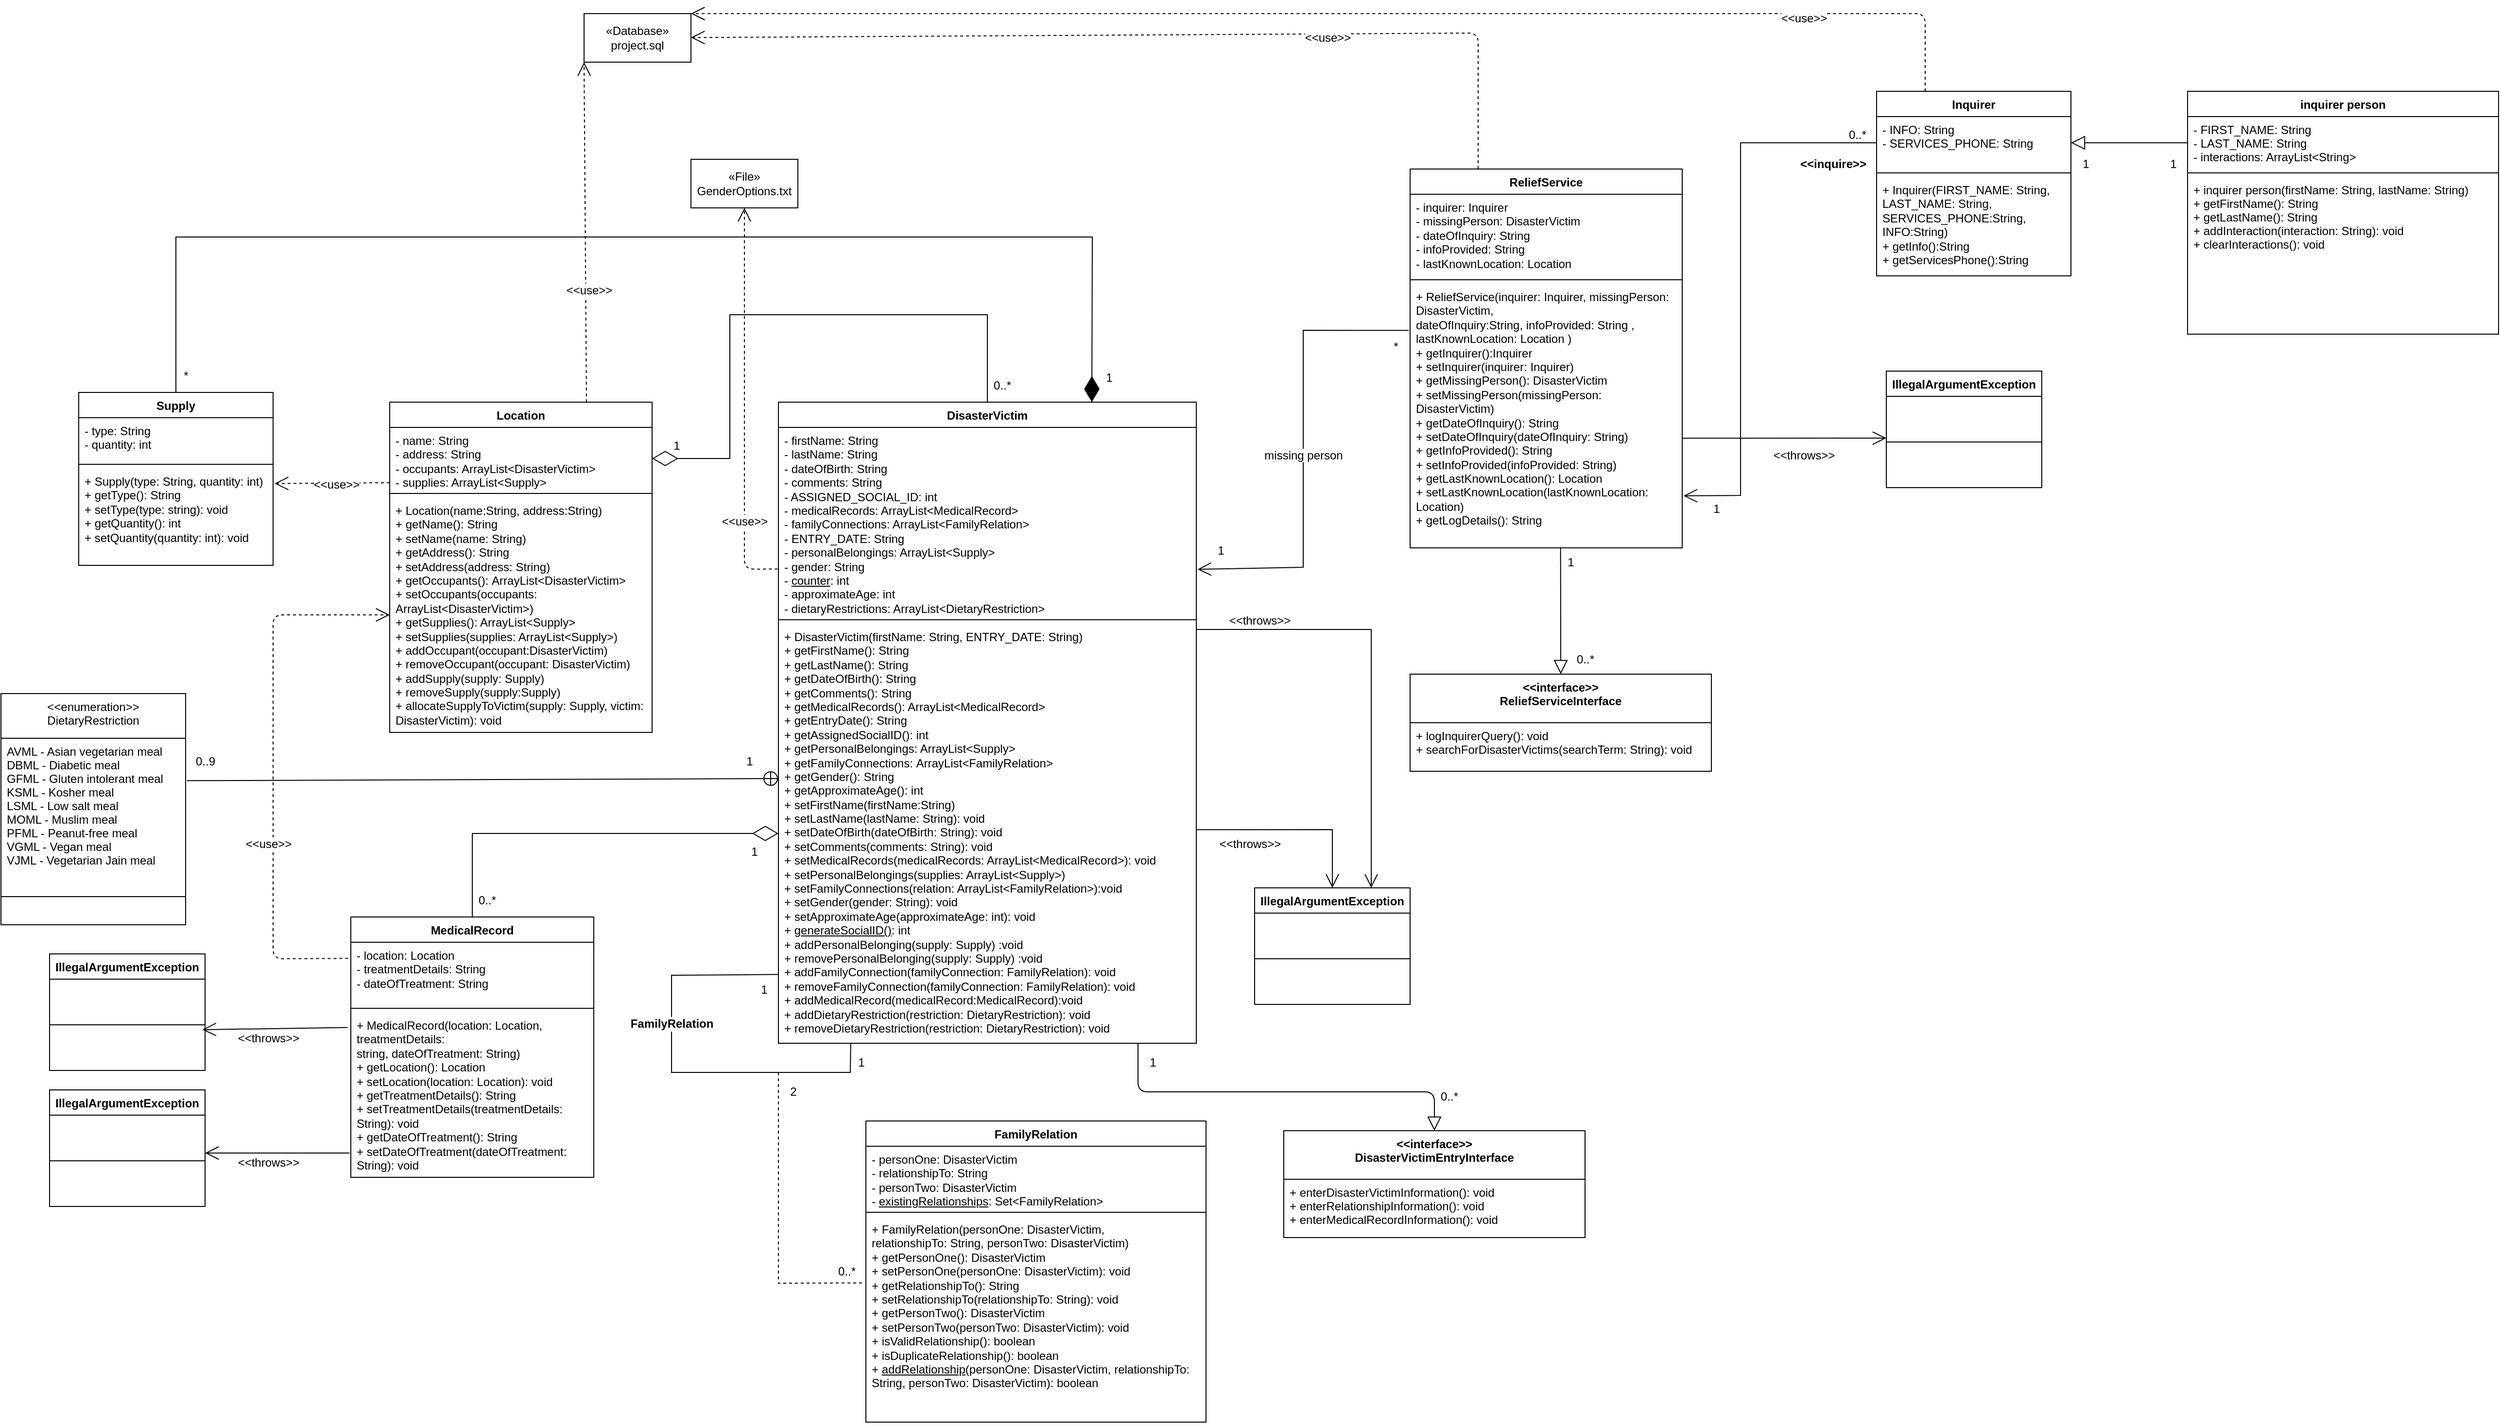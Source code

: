 <mxfile>
    <diagram name="Page-1" id="tuon_g_4rtUmrCNSt_cw">
        <mxGraphModel dx="1707" dy="1251" grid="1" gridSize="10" guides="1" tooltips="1" connect="1" arrows="1" fold="1" page="1" pageScale="1" pageWidth="3000" pageHeight="3000" background="#FFFFFF" math="0" shadow="0">
            <root>
                <mxCell id="0"/>
                <mxCell id="1" parent="0"/>
                <mxCell id="7xqwLpyVegUSBJ_16_x_-1" value="DisasterVictim" style="swimlane;fontStyle=1;align=center;verticalAlign=top;childLayout=stackLayout;horizontal=1;startSize=26;horizontalStack=0;resizeParent=1;resizeParentMax=0;resizeLast=0;collapsible=1;marginBottom=0;whiteSpace=wrap;html=1;" parent="1" vertex="1">
                    <mxGeometry x="1070" y="770" width="430" height="660" as="geometry"/>
                </mxCell>
                <mxCell id="7xqwLpyVegUSBJ_16_x_-2" value="&lt;div&gt;- firstName: String&lt;/div&gt;&lt;div&gt;- lastName: String&lt;/div&gt;&lt;div&gt;- dateOfBirth: String&lt;/div&gt;&lt;div&gt;- comments: String&lt;/div&gt;&lt;div&gt;- ASSIGNED_SOCIAL_ID: int&lt;/div&gt;&lt;div&gt;- medicalRecords: ArrayList&amp;lt;MedicalRecord&amp;gt;&lt;/div&gt;&lt;div&gt;- familyConnections: ArrayList&amp;lt;FamilyRelation&amp;gt;&lt;/div&gt;&lt;div&gt;- ENTRY_DATE: String&lt;/div&gt;&lt;div&gt;- personalBelongings: ArrayList&amp;lt;Supply&amp;gt;&lt;/div&gt;&lt;div&gt;- gender: String&lt;/div&gt;&lt;div&gt;- &lt;u&gt;counter&lt;/u&gt;: int&lt;/div&gt;&lt;div&gt;- approximateAge: int&lt;br&gt;&lt;/div&gt;&lt;div&gt;- dietaryRestrictions: ArrayList&amp;lt;DietaryRestriction&amp;gt;&lt;br&gt;&lt;/div&gt;" style="text;strokeColor=none;fillColor=none;align=left;verticalAlign=top;spacingLeft=4;spacingRight=4;overflow=hidden;rotatable=0;points=[[0,0.5],[1,0.5]];portConstraint=eastwest;whiteSpace=wrap;html=1;" parent="7xqwLpyVegUSBJ_16_x_-1" vertex="1">
                    <mxGeometry y="26" width="430" height="194" as="geometry"/>
                </mxCell>
                <mxCell id="7xqwLpyVegUSBJ_16_x_-3" value="" style="line;strokeWidth=1;fillColor=none;align=left;verticalAlign=middle;spacingTop=-1;spacingLeft=3;spacingRight=3;rotatable=0;labelPosition=right;points=[];portConstraint=eastwest;strokeColor=inherit;" parent="7xqwLpyVegUSBJ_16_x_-1" vertex="1">
                    <mxGeometry y="220" width="430" height="8" as="geometry"/>
                </mxCell>
                <mxCell id="7xqwLpyVegUSBJ_16_x_-4" value="&lt;div&gt;+ DisasterVictim(firstName: String, ENTRY_DATE: String)&lt;/div&gt;&lt;div&gt;+ getFirstName(): String&lt;/div&gt;&lt;div&gt;+ getLastName(): String&lt;/div&gt;&lt;div&gt;+ getDateOfBirth(): String&lt;/div&gt;&lt;div&gt;+ getComments(): String&lt;/div&gt;&lt;div&gt;+ getMedicalRecords(): ArrayList&amp;lt;MedicalRecord&amp;gt;&lt;/div&gt;&lt;div&gt;+ getEntryDate(): String&lt;/div&gt;&lt;div&gt;+ getAssignedSocialID(): int&lt;/div&gt;&lt;div&gt;+ getPersonalBelongings: ArrayList&amp;lt;Supply&amp;gt;&lt;/div&gt;&lt;div&gt;+ getFamilyConnections:&amp;nbsp;&lt;span style=&quot;background-color: initial;&quot;&gt;ArrayList&amp;lt;FamilyRelation&amp;gt;&lt;/span&gt;&lt;/div&gt;&lt;div&gt;+ getGender(): String&lt;/div&gt;&lt;div&gt;+ getApproximateAge(): int&lt;br&gt;&lt;/div&gt;&lt;div&gt;+ setFirstName(firstName:String)&lt;/div&gt;&lt;div&gt;+ setLastName(lastName: String): void&lt;/div&gt;&lt;div&gt;+ setDateOfBirth(dateOfBirth: String): void&lt;/div&gt;&lt;div&gt;+ setComments(comments: String): void&lt;/div&gt;&lt;div&gt;+ setMedicalRecords(medicalRecords: ArrayList&amp;lt;MedicalRecord&amp;gt;): void&lt;/div&gt;&lt;div&gt;+ setPersonalBelongings(supplies: ArrayList&amp;lt;Supply&amp;gt;)&lt;/div&gt;&lt;div&gt;+ setFamilyConnections(relation: ArrayList&amp;lt;FamilyRelation&amp;gt;):void&lt;/div&gt;&lt;div&gt;+ setGender(gender: String): void&lt;/div&gt;&lt;div&gt;+ setApproximateAge(approximateAge: int): void&lt;br&gt;&lt;/div&gt;&lt;div&gt;+&amp;nbsp;&lt;u&gt;generateSocialID()&lt;/u&gt;: int&lt;/div&gt;&lt;div&gt;+ addPersonalBelonging(supply: Supply) :void&lt;/div&gt;&lt;div&gt;+ removePersonalBelonging(supply: Supply) :void&lt;/div&gt;&lt;div&gt;+ addFamilyConnection(familyConnection: FamilyRelation): void&lt;/div&gt;&lt;div&gt;+ removeFamilyConnection(familyConnection: FamilyRelation): void&lt;/div&gt;&lt;div&gt;+ addMedicalRecord(medicalRecord:MedicalRecord):void&lt;/div&gt;&lt;div&gt;+ addDietaryRestriction(restriction: DietaryRestriction): void&amp;nbsp;&lt;/div&gt;&lt;div&gt;+ removeDietaryRestriction(restriction: DietaryRestriction): void&lt;br&gt;&lt;/div&gt;&lt;div&gt;&lt;br&gt;&lt;/div&gt;" style="text;strokeColor=none;fillColor=none;align=left;verticalAlign=top;spacingLeft=4;spacingRight=4;overflow=hidden;rotatable=0;points=[[0,0.5],[1,0.5]];portConstraint=eastwest;whiteSpace=wrap;html=1;" parent="7xqwLpyVegUSBJ_16_x_-1" vertex="1">
                    <mxGeometry y="228" width="430" height="432" as="geometry"/>
                </mxCell>
                <mxCell id="3gZXW8orgrcEtshI8kYw-12" value="&lt;span style=&quot;font-size: 12px; font-weight: 700; text-wrap: wrap; background-color: rgb(255, 255, 255);&quot;&gt;FamilyRelation&lt;/span&gt;" style="endArrow=none;endSize=16;endFill=0;html=1;rounded=0;exitX=0.173;exitY=1.001;exitDx=0;exitDy=0;exitPerimeter=0;entryX=0.001;entryY=0.836;entryDx=0;entryDy=0;entryPerimeter=0;" parent="7xqwLpyVegUSBJ_16_x_-1" source="7xqwLpyVegUSBJ_16_x_-4" target="7xqwLpyVegUSBJ_16_x_-4" edge="1">
                    <mxGeometry x="0.243" width="160" relative="1" as="geometry">
                        <mxPoint x="20" y="600" as="sourcePoint"/>
                        <mxPoint x="180" y="600" as="targetPoint"/>
                        <Array as="points">
                            <mxPoint x="74" y="690"/>
                            <mxPoint x="-110" y="690"/>
                            <mxPoint x="-110" y="590"/>
                        </Array>
                        <mxPoint as="offset"/>
                    </mxGeometry>
                </mxCell>
                <mxCell id="7xqwLpyVegUSBJ_16_x_-5" value="Location" style="swimlane;fontStyle=1;align=center;verticalAlign=top;childLayout=stackLayout;horizontal=1;startSize=26;horizontalStack=0;resizeParent=1;resizeParentMax=0;resizeLast=0;collapsible=1;marginBottom=0;whiteSpace=wrap;html=1;" parent="1" vertex="1">
                    <mxGeometry x="670" y="770" width="270" height="340" as="geometry"/>
                </mxCell>
                <mxCell id="7xqwLpyVegUSBJ_16_x_-6" value="&lt;div&gt;- name: String&lt;/div&gt;&lt;div&gt;- address: String&lt;/div&gt;&lt;div&gt;- occupants: ArrayList&amp;lt;DisasterVictim&amp;gt;&lt;/div&gt;&lt;div&gt;- supplies: ArrayList&amp;lt;Supply&amp;gt;&lt;/div&gt;" style="text;strokeColor=none;fillColor=none;align=left;verticalAlign=top;spacingLeft=4;spacingRight=4;overflow=hidden;rotatable=0;points=[[0,0.5],[1,0.5]];portConstraint=eastwest;whiteSpace=wrap;html=1;" parent="7xqwLpyVegUSBJ_16_x_-5" vertex="1">
                    <mxGeometry y="26" width="270" height="64" as="geometry"/>
                </mxCell>
                <mxCell id="7xqwLpyVegUSBJ_16_x_-7" value="" style="line;strokeWidth=1;fillColor=none;align=left;verticalAlign=middle;spacingTop=-1;spacingLeft=3;spacingRight=3;rotatable=0;labelPosition=right;points=[];portConstraint=eastwest;strokeColor=inherit;" parent="7xqwLpyVegUSBJ_16_x_-5" vertex="1">
                    <mxGeometry y="90" width="270" height="8" as="geometry"/>
                </mxCell>
                <mxCell id="7xqwLpyVegUSBJ_16_x_-8" value="&lt;div&gt;+ Location(name:String, address:String)&lt;/div&gt;&lt;div&gt;+ getName(): String&lt;/div&gt;&lt;div&gt;+ setName(name: String)&lt;/div&gt;&lt;div&gt;+ getAddress(): String&lt;/div&gt;&lt;div&gt;+ setAddress(address: String)&lt;/div&gt;&lt;div&gt;+ getOccupants():&amp;nbsp;&lt;span style=&quot;background-color: initial;&quot;&gt;ArrayList&amp;lt;DisasterVictim&amp;gt;&lt;/span&gt;&lt;/div&gt;&lt;div&gt;&lt;span style=&quot;background-color: initial;&quot;&gt;+ setOccupants(occupants: ArrayList&amp;lt;DisasterVictim&amp;gt;)&lt;/span&gt;&lt;/div&gt;&lt;div&gt;+ getSupplies(): ArrayList&amp;lt;Supply&amp;gt;&lt;/div&gt;&lt;div&gt;+ setSupplies(supplies: ArrayList&amp;lt;Supply&amp;gt;)&lt;/div&gt;&lt;div&gt;+ addOccupant(occupant:DisasterVictim)&lt;/div&gt;&lt;div&gt;+ removeOccupant(occupant: DisasterVictim)&lt;/div&gt;&lt;div&gt;+ addSupply(supply: Supply)&lt;/div&gt;&lt;div&gt;+ removeSupply(supply:Supply)&lt;/div&gt;&lt;div&gt;+ allocateSupplyToVictim(supply: Supply, victim: DisasterVictim): void&lt;br&gt;&lt;/div&gt;" style="text;strokeColor=none;fillColor=none;align=left;verticalAlign=top;spacingLeft=4;spacingRight=4;overflow=hidden;rotatable=0;points=[[0,0.5],[1,0.5]];portConstraint=eastwest;whiteSpace=wrap;html=1;" parent="7xqwLpyVegUSBJ_16_x_-5" vertex="1">
                    <mxGeometry y="98" width="270" height="242" as="geometry"/>
                </mxCell>
                <mxCell id="7xqwLpyVegUSBJ_16_x_-9" value="" style="endArrow=diamondThin;endFill=0;endSize=24;html=1;rounded=0;entryX=1;entryY=0.5;entryDx=0;entryDy=0;exitX=0.5;exitY=0;exitDx=0;exitDy=0;" parent="1" source="7xqwLpyVegUSBJ_16_x_-1" target="7xqwLpyVegUSBJ_16_x_-6" edge="1">
                    <mxGeometry width="160" relative="1" as="geometry">
                        <mxPoint x="1040" y="828" as="sourcePoint"/>
                        <mxPoint x="970" y="910" as="targetPoint"/>
                        <Array as="points">
                            <mxPoint x="1285" y="680"/>
                            <mxPoint x="1020" y="680"/>
                            <mxPoint x="1020" y="828"/>
                        </Array>
                    </mxGeometry>
                </mxCell>
                <mxCell id="7xqwLpyVegUSBJ_16_x_-15" value="0..*" style="text;html=1;align=center;verticalAlign=middle;resizable=0;points=[];autosize=1;strokeColor=none;fillColor=none;" parent="1" vertex="1">
                    <mxGeometry x="1280" y="738" width="40" height="30" as="geometry"/>
                </mxCell>
                <mxCell id="7xqwLpyVegUSBJ_16_x_-16" value="1" style="text;html=1;align=center;verticalAlign=middle;resizable=0;points=[];autosize=1;strokeColor=none;fillColor=none;" parent="1" vertex="1">
                    <mxGeometry x="950" y="800" width="30" height="30" as="geometry"/>
                </mxCell>
                <mxCell id="7xqwLpyVegUSBJ_16_x_-18" value="FamilyRelation" style="swimlane;fontStyle=1;align=center;verticalAlign=top;childLayout=stackLayout;horizontal=1;startSize=26;horizontalStack=0;resizeParent=1;resizeParentMax=0;resizeLast=0;collapsible=1;marginBottom=0;whiteSpace=wrap;html=1;" parent="1" vertex="1">
                    <mxGeometry x="1160" y="1510" width="350" height="310" as="geometry"/>
                </mxCell>
                <mxCell id="7xqwLpyVegUSBJ_16_x_-19" value="&lt;div&gt;- personOne: DisasterVictim&lt;/div&gt;&lt;div&gt;- relationshipTo: String&lt;/div&gt;&lt;div&gt;- personTwo: DisasterVictim&lt;/div&gt;&lt;div&gt;- &lt;u&gt;existingRelationships&lt;/u&gt;: Set&amp;lt;FamilyRelation&amp;gt;&lt;/div&gt;" style="text;strokeColor=none;fillColor=none;align=left;verticalAlign=top;spacingLeft=4;spacingRight=4;overflow=hidden;rotatable=0;points=[[0,0.5],[1,0.5]];portConstraint=eastwest;whiteSpace=wrap;html=1;" parent="7xqwLpyVegUSBJ_16_x_-18" vertex="1">
                    <mxGeometry y="26" width="350" height="64" as="geometry"/>
                </mxCell>
                <mxCell id="7xqwLpyVegUSBJ_16_x_-20" value="" style="line;strokeWidth=1;fillColor=none;align=left;verticalAlign=middle;spacingTop=-1;spacingLeft=3;spacingRight=3;rotatable=0;labelPosition=right;points=[];portConstraint=eastwest;strokeColor=inherit;" parent="7xqwLpyVegUSBJ_16_x_-18" vertex="1">
                    <mxGeometry y="90" width="350" height="8" as="geometry"/>
                </mxCell>
                <mxCell id="7xqwLpyVegUSBJ_16_x_-21" value="&lt;div&gt;+ FamilyRelation(personOne: DisasterVictim,&lt;/div&gt;&lt;div&gt;relationshipTo: String, personTwo: DisasterVictim)&lt;/div&gt;&lt;div&gt;+ getPersonOne(): DisasterVictim&lt;/div&gt;&lt;div&gt;+ setPersonOne(personOne: DisasterVictim): void&lt;/div&gt;&lt;div&gt;+ getRelationshipTo(): String&lt;/div&gt;&lt;div&gt;+ setRelationshipTo(relationshipTo: String): void&lt;/div&gt;&lt;div&gt;+ getPersonTwo(): DisasterVictim&lt;/div&gt;&lt;div&gt;+ setPersonTwo(personTwo: DisasterVictim): void&lt;/div&gt;&lt;div&gt;+ isValidRelationship(): boolean&amp;nbsp;&lt;/div&gt;&lt;div&gt;+ isDuplicateRelationship(): boolean&lt;br&gt;&lt;/div&gt;&lt;div&gt;+ &lt;u&gt;addRelationship&lt;/u&gt;(personOne: DisasterVictim, relationshipTo: String, personTwo: DisasterVictim): boolean&lt;br&gt;&lt;/div&gt;" style="text;strokeColor=none;fillColor=none;align=left;verticalAlign=top;spacingLeft=4;spacingRight=4;overflow=hidden;rotatable=0;points=[[0,0.5],[1,0.5]];portConstraint=eastwest;whiteSpace=wrap;html=1;" parent="7xqwLpyVegUSBJ_16_x_-18" vertex="1">
                    <mxGeometry y="98" width="350" height="212" as="geometry"/>
                </mxCell>
                <mxCell id="7xqwLpyVegUSBJ_16_x_-23" value="1" style="text;html=1;align=center;verticalAlign=middle;resizable=0;points=[];autosize=1;strokeColor=none;fillColor=none;" parent="1" vertex="1">
                    <mxGeometry x="1040" y="1360" width="30" height="30" as="geometry"/>
                </mxCell>
                <mxCell id="7xqwLpyVegUSBJ_16_x_-24" value="1" style="text;html=1;align=center;verticalAlign=middle;resizable=0;points=[];autosize=1;strokeColor=none;fillColor=none;" parent="1" vertex="1">
                    <mxGeometry x="1140" y="1435" width="30" height="30" as="geometry"/>
                </mxCell>
                <mxCell id="7xqwLpyVegUSBJ_16_x_-26" value="" style="endArrow=none;dashed=1;html=1;rounded=0;entryX=-0.004;entryY=0.324;entryDx=0;entryDy=0;entryPerimeter=0;" parent="1" target="7xqwLpyVegUSBJ_16_x_-21" edge="1">
                    <mxGeometry width="50" height="50" relative="1" as="geometry">
                        <mxPoint x="1070" y="1460" as="sourcePoint"/>
                        <mxPoint x="1155" y="1654.5" as="targetPoint"/>
                        <Array as="points">
                            <mxPoint x="1070" y="1677"/>
                        </Array>
                    </mxGeometry>
                </mxCell>
                <mxCell id="7xqwLpyVegUSBJ_16_x_-27" value="0..*" style="text;html=1;align=center;verticalAlign=middle;resizable=0;points=[];autosize=1;strokeColor=none;fillColor=none;" parent="1" vertex="1">
                    <mxGeometry x="1120" y="1650" width="40" height="30" as="geometry"/>
                </mxCell>
                <mxCell id="7xqwLpyVegUSBJ_16_x_-28" value="2" style="text;html=1;align=center;verticalAlign=middle;resizable=0;points=[];autosize=1;strokeColor=none;fillColor=none;" parent="1" vertex="1">
                    <mxGeometry x="1070" y="1465" width="30" height="30" as="geometry"/>
                </mxCell>
                <mxCell id="7xqwLpyVegUSBJ_16_x_-29" value="Supply" style="swimlane;fontStyle=1;align=center;verticalAlign=top;childLayout=stackLayout;horizontal=1;startSize=26;horizontalStack=0;resizeParent=1;resizeParentMax=0;resizeLast=0;collapsible=1;marginBottom=0;whiteSpace=wrap;html=1;" parent="1" vertex="1">
                    <mxGeometry x="350" y="760" width="200" height="178" as="geometry"/>
                </mxCell>
                <mxCell id="7xqwLpyVegUSBJ_16_x_-30" value="&lt;div&gt;- type: String&lt;/div&gt;&lt;div&gt;- quantity: int&lt;/div&gt;" style="text;strokeColor=none;fillColor=none;align=left;verticalAlign=top;spacingLeft=4;spacingRight=4;overflow=hidden;rotatable=0;points=[[0,0.5],[1,0.5]];portConstraint=eastwest;whiteSpace=wrap;html=1;" parent="7xqwLpyVegUSBJ_16_x_-29" vertex="1">
                    <mxGeometry y="26" width="200" height="44" as="geometry"/>
                </mxCell>
                <mxCell id="7xqwLpyVegUSBJ_16_x_-31" value="" style="line;strokeWidth=1;fillColor=none;align=left;verticalAlign=middle;spacingTop=-1;spacingLeft=3;spacingRight=3;rotatable=0;labelPosition=right;points=[];portConstraint=eastwest;strokeColor=inherit;" parent="7xqwLpyVegUSBJ_16_x_-29" vertex="1">
                    <mxGeometry y="70" width="200" height="8" as="geometry"/>
                </mxCell>
                <mxCell id="7xqwLpyVegUSBJ_16_x_-32" value="&lt;div&gt;+ Supply(type: String, quantity: int)&lt;/div&gt;&lt;div&gt;+ getType(): String&lt;/div&gt;&lt;div&gt;+ setType(type: string): void&lt;/div&gt;&lt;div&gt;+ getQuantity(): int&lt;/div&gt;&lt;div&gt;+ setQuantity(quantity: int): void&lt;/div&gt;" style="text;strokeColor=none;fillColor=none;align=left;verticalAlign=top;spacingLeft=4;spacingRight=4;overflow=hidden;rotatable=0;points=[[0,0.5],[1,0.5]];portConstraint=eastwest;whiteSpace=wrap;html=1;" parent="7xqwLpyVegUSBJ_16_x_-29" vertex="1">
                    <mxGeometry y="78" width="200" height="100" as="geometry"/>
                </mxCell>
                <mxCell id="7xqwLpyVegUSBJ_16_x_-34" value="ReliefService" style="swimlane;fontStyle=1;align=center;verticalAlign=top;childLayout=stackLayout;horizontal=1;startSize=26;horizontalStack=0;resizeParent=1;resizeParentMax=0;resizeLast=0;collapsible=1;marginBottom=0;whiteSpace=wrap;html=1;" parent="1" vertex="1">
                    <mxGeometry x="1720" y="530" width="280" height="390" as="geometry"/>
                </mxCell>
                <mxCell id="7xqwLpyVegUSBJ_16_x_-35" value="&lt;div&gt;- inquirer: Inquirer&lt;/div&gt;&lt;div&gt;- missingPerson: DisasterVictim&lt;/div&gt;&lt;div&gt;- dateOfInquiry: String&lt;/div&gt;&lt;div&gt;- infoProvided: String&lt;/div&gt;&lt;div&gt;- lastKnownLocation: Location&lt;/div&gt;" style="text;strokeColor=none;fillColor=none;align=left;verticalAlign=top;spacingLeft=4;spacingRight=4;overflow=hidden;rotatable=0;points=[[0,0.5],[1,0.5]];portConstraint=eastwest;whiteSpace=wrap;html=1;" parent="7xqwLpyVegUSBJ_16_x_-34" vertex="1">
                    <mxGeometry y="26" width="280" height="84" as="geometry"/>
                </mxCell>
                <mxCell id="7xqwLpyVegUSBJ_16_x_-36" value="" style="line;strokeWidth=1;fillColor=none;align=left;verticalAlign=middle;spacingTop=-1;spacingLeft=3;spacingRight=3;rotatable=0;labelPosition=right;points=[];portConstraint=eastwest;strokeColor=inherit;" parent="7xqwLpyVegUSBJ_16_x_-34" vertex="1">
                    <mxGeometry y="110" width="280" height="8" as="geometry"/>
                </mxCell>
                <mxCell id="7xqwLpyVegUSBJ_16_x_-37" value="&lt;div&gt;+ ReliefService(inquirer: Inquirer, missingPerson: DisasterVictim,&lt;/div&gt;&lt;div&gt;dateOfInquiry:String, infoProvided: String , lastKnownLocation: Location )&lt;/div&gt;&lt;div&gt;+ getInquirer():Inquirer&lt;/div&gt;&lt;div&gt;+ setInquirer(inquirer: Inquirer)&lt;/div&gt;&lt;div&gt;+ getMissingPerson(): DisasterVictim&lt;/div&gt;&lt;div&gt;+ setMissingPerson(missingPerson: DisasterVictim)&lt;/div&gt;&lt;div&gt;+ getDateOfInquiry(): String&lt;/div&gt;&lt;div&gt;+ setDateOfInquiry(dateOfInquiry: String)&lt;/div&gt;&lt;div&gt;+ getInfoProvided(): String&lt;/div&gt;&lt;div&gt;+ setInfoProvided(infoProvided: String)&lt;/div&gt;&lt;div&gt;+ getLastKnownLocation(): Location&lt;/div&gt;&lt;div&gt;+ setLastKnownLocation(lastKnownLocation: Location)&lt;/div&gt;&lt;div&gt;+ getLogDetails(): String&lt;/div&gt;" style="text;strokeColor=none;fillColor=none;align=left;verticalAlign=top;spacingLeft=4;spacingRight=4;overflow=hidden;rotatable=0;points=[[0,0.5],[1,0.5]];portConstraint=eastwest;whiteSpace=wrap;html=1;" parent="7xqwLpyVegUSBJ_16_x_-34" vertex="1">
                    <mxGeometry y="118" width="280" height="272" as="geometry"/>
                </mxCell>
                <mxCell id="7xqwLpyVegUSBJ_16_x_-40" value="" style="endArrow=open;endFill=1;endSize=12;html=1;rounded=0;exitX=-0.005;exitY=0.177;exitDx=0;exitDy=0;exitPerimeter=0;entryX=1.003;entryY=0.753;entryDx=0;entryDy=0;entryPerimeter=0;" parent="1" source="7xqwLpyVegUSBJ_16_x_-37" target="7xqwLpyVegUSBJ_16_x_-2" edge="1">
                    <mxGeometry width="160" relative="1" as="geometry">
                        <mxPoint x="2120" y="1247" as="sourcePoint"/>
                        <mxPoint x="2620.86" y="980.204" as="targetPoint"/>
                        <Array as="points">
                            <mxPoint x="1610" y="696"/>
                            <mxPoint x="1610" y="940"/>
                        </Array>
                    </mxGeometry>
                </mxCell>
                <mxCell id="7xqwLpyVegUSBJ_16_x_-43" value="&lt;span style=&quot;background-color: rgb(255, 255, 255);&quot;&gt;missing person&lt;/span&gt;" style="text;html=1;align=center;verticalAlign=middle;resizable=0;points=[];autosize=1;strokeColor=none;fillColor=none;" parent="1" vertex="1">
                    <mxGeometry x="1560" y="810" width="100" height="30" as="geometry"/>
                </mxCell>
                <mxCell id="7xqwLpyVegUSBJ_16_x_-44" value="Inquirer" style="swimlane;fontStyle=1;align=center;verticalAlign=top;childLayout=stackLayout;horizontal=1;startSize=26;horizontalStack=0;resizeParent=1;resizeParentMax=0;resizeLast=0;collapsible=1;marginBottom=0;whiteSpace=wrap;html=1;" parent="1" vertex="1">
                    <mxGeometry x="2200" y="450" width="200" height="190" as="geometry"/>
                </mxCell>
                <mxCell id="7xqwLpyVegUSBJ_16_x_-45" value="&lt;div&gt;&lt;span style=&quot;background-color: initial;&quot;&gt;- INFO: String&lt;/span&gt;&lt;br&gt;&lt;/div&gt;&lt;div&gt;- SERVICES_PHONE: String&lt;/div&gt;" style="text;strokeColor=none;fillColor=none;align=left;verticalAlign=top;spacingLeft=4;spacingRight=4;overflow=hidden;rotatable=0;points=[[0,0.5],[1,0.5]];portConstraint=eastwest;whiteSpace=wrap;html=1;" parent="7xqwLpyVegUSBJ_16_x_-44" vertex="1">
                    <mxGeometry y="26" width="200" height="54" as="geometry"/>
                </mxCell>
                <mxCell id="7xqwLpyVegUSBJ_16_x_-46" value="" style="line;strokeWidth=1;fillColor=none;align=left;verticalAlign=middle;spacingTop=-1;spacingLeft=3;spacingRight=3;rotatable=0;labelPosition=right;points=[];portConstraint=eastwest;strokeColor=inherit;" parent="7xqwLpyVegUSBJ_16_x_-44" vertex="1">
                    <mxGeometry y="80" width="200" height="8" as="geometry"/>
                </mxCell>
                <mxCell id="7xqwLpyVegUSBJ_16_x_-47" value="&lt;div&gt;+ Inquirer(FIRST_NAME: String, LAST_NAME: String,&lt;/div&gt;&lt;div&gt;SERVICES_PHONE:String, INFO:String)&lt;/div&gt;&lt;div&gt;&lt;span style=&quot;background-color: initial;&quot;&gt;+ getInfo():String&lt;/span&gt;&lt;br&gt;&lt;/div&gt;&lt;div&gt;+ getServicesPhone():String&lt;/div&gt;" style="text;strokeColor=none;fillColor=none;align=left;verticalAlign=top;spacingLeft=4;spacingRight=4;overflow=hidden;rotatable=0;points=[[0,0.5],[1,0.5]];portConstraint=eastwest;whiteSpace=wrap;html=1;" parent="7xqwLpyVegUSBJ_16_x_-44" vertex="1">
                    <mxGeometry y="88" width="200" height="102" as="geometry"/>
                </mxCell>
                <mxCell id="7xqwLpyVegUSBJ_16_x_-49" value="MedicalRecord" style="swimlane;fontStyle=1;align=center;verticalAlign=top;childLayout=stackLayout;horizontal=1;startSize=26;horizontalStack=0;resizeParent=1;resizeParentMax=0;resizeLast=0;collapsible=1;marginBottom=0;whiteSpace=wrap;html=1;" parent="1" vertex="1">
                    <mxGeometry x="630" y="1300" width="250" height="268" as="geometry"/>
                </mxCell>
                <mxCell id="7xqwLpyVegUSBJ_16_x_-50" value="&lt;div&gt;- location: Location&lt;/div&gt;&lt;div&gt;- treatmentDetails: String&lt;/div&gt;&lt;div&gt;- dateOfTreatment: String&lt;/div&gt;" style="text;strokeColor=none;fillColor=none;align=left;verticalAlign=top;spacingLeft=4;spacingRight=4;overflow=hidden;rotatable=0;points=[[0,0.5],[1,0.5]];portConstraint=eastwest;whiteSpace=wrap;html=1;" parent="7xqwLpyVegUSBJ_16_x_-49" vertex="1">
                    <mxGeometry y="26" width="250" height="64" as="geometry"/>
                </mxCell>
                <mxCell id="7xqwLpyVegUSBJ_16_x_-51" value="" style="line;strokeWidth=1;fillColor=none;align=left;verticalAlign=middle;spacingTop=-1;spacingLeft=3;spacingRight=3;rotatable=0;labelPosition=right;points=[];portConstraint=eastwest;strokeColor=inherit;" parent="7xqwLpyVegUSBJ_16_x_-49" vertex="1">
                    <mxGeometry y="90" width="250" height="8" as="geometry"/>
                </mxCell>
                <mxCell id="7xqwLpyVegUSBJ_16_x_-52" value="&lt;div&gt;+ MedicalRecord(location: Location, treatmentDetails:&lt;/div&gt;&lt;div&gt;string, dateOfTreatment: String)&lt;/div&gt;&lt;div&gt;+ getLocation(): Location&lt;/div&gt;&lt;div&gt;+ setLocation(location: Location): void&lt;/div&gt;&lt;div&gt;+ getTreatmentDetails(): String&lt;/div&gt;&lt;div&gt;+ setTreatmentDetails(treatmentDetails: String): void&lt;/div&gt;&lt;div&gt;+ getDateOfTreatment(): String&lt;/div&gt;&lt;div&gt;+ setDateOfTreatment(dateOfTreatment: String): void&lt;/div&gt;" style="text;strokeColor=none;fillColor=none;align=left;verticalAlign=top;spacingLeft=4;spacingRight=4;overflow=hidden;rotatable=0;points=[[0,0.5],[1,0.5]];portConstraint=eastwest;whiteSpace=wrap;html=1;" parent="7xqwLpyVegUSBJ_16_x_-49" vertex="1">
                    <mxGeometry y="98" width="250" height="170" as="geometry"/>
                </mxCell>
                <mxCell id="7xqwLpyVegUSBJ_16_x_-54" value="IllegalArgumentException" style="swimlane;fontStyle=1;align=center;verticalAlign=top;childLayout=stackLayout;horizontal=1;startSize=26;horizontalStack=0;resizeParent=1;resizeParentMax=0;resizeLast=0;collapsible=1;marginBottom=0;whiteSpace=wrap;html=1;" parent="1" vertex="1">
                    <mxGeometry x="320" y="1338" width="160" height="120" as="geometry"/>
                </mxCell>
                <mxCell id="7xqwLpyVegUSBJ_16_x_-56" value="" style="line;strokeWidth=1;fillColor=none;align=left;verticalAlign=middle;spacingTop=-1;spacingLeft=3;spacingRight=3;rotatable=0;labelPosition=right;points=[];portConstraint=eastwest;strokeColor=inherit;" parent="7xqwLpyVegUSBJ_16_x_-54" vertex="1">
                    <mxGeometry y="26" width="160" height="94" as="geometry"/>
                </mxCell>
                <mxCell id="7xqwLpyVegUSBJ_16_x_-59" value="" style="endArrow=open;endFill=1;endSize=12;html=1;rounded=0;entryX=0.983;entryY=0.553;entryDx=0;entryDy=0;exitX=-0.013;exitY=0.093;exitDx=0;exitDy=0;exitPerimeter=0;entryPerimeter=0;" parent="1" source="7xqwLpyVegUSBJ_16_x_-52" target="7xqwLpyVegUSBJ_16_x_-56" edge="1">
                    <mxGeometry width="160" relative="1" as="geometry">
                        <mxPoint x="890" y="1490" as="sourcePoint"/>
                        <mxPoint x="1050" y="1490" as="targetPoint"/>
                    </mxGeometry>
                </mxCell>
                <mxCell id="7xqwLpyVegUSBJ_16_x_-60" value="IllegalArgumentException" style="swimlane;fontStyle=1;align=center;verticalAlign=top;childLayout=stackLayout;horizontal=1;startSize=26;horizontalStack=0;resizeParent=1;resizeParentMax=0;resizeLast=0;collapsible=1;marginBottom=0;whiteSpace=wrap;html=1;" parent="1" vertex="1">
                    <mxGeometry x="320" y="1478" width="160" height="120" as="geometry"/>
                </mxCell>
                <mxCell id="7xqwLpyVegUSBJ_16_x_-61" value="" style="line;strokeWidth=1;fillColor=none;align=left;verticalAlign=middle;spacingTop=-1;spacingLeft=3;spacingRight=3;rotatable=0;labelPosition=right;points=[];portConstraint=eastwest;strokeColor=inherit;" parent="7xqwLpyVegUSBJ_16_x_-60" vertex="1">
                    <mxGeometry y="26" width="160" height="94" as="geometry"/>
                </mxCell>
                <mxCell id="7xqwLpyVegUSBJ_16_x_-62" value="" style="endArrow=open;endFill=1;endSize=12;html=1;rounded=0;exitX=-0.005;exitY=0.853;exitDx=0;exitDy=0;exitPerimeter=0;" parent="1" source="7xqwLpyVegUSBJ_16_x_-52" edge="1">
                    <mxGeometry width="160" relative="1" as="geometry">
                        <mxPoint x="637" y="1424" as="sourcePoint"/>
                        <mxPoint x="480" y="1543" as="targetPoint"/>
                    </mxGeometry>
                </mxCell>
                <mxCell id="7xqwLpyVegUSBJ_16_x_-63" value="&amp;lt;&amp;lt;throws&amp;gt;&amp;gt;" style="text;html=1;align=center;verticalAlign=middle;resizable=0;points=[];autosize=1;strokeColor=none;fillColor=none;" parent="1" vertex="1">
                    <mxGeometry x="500" y="1538" width="90" height="30" as="geometry"/>
                </mxCell>
                <mxCell id="7xqwLpyVegUSBJ_16_x_-64" value="&amp;lt;&amp;lt;throws&amp;gt;&amp;gt;" style="text;html=1;align=center;verticalAlign=middle;resizable=0;points=[];autosize=1;strokeColor=none;fillColor=none;" parent="1" vertex="1">
                    <mxGeometry x="500" y="1410" width="90" height="30" as="geometry"/>
                </mxCell>
                <mxCell id="7xqwLpyVegUSBJ_16_x_-65" value="IllegalArgumentException" style="swimlane;fontStyle=1;align=center;verticalAlign=top;childLayout=stackLayout;horizontal=1;startSize=26;horizontalStack=0;resizeParent=1;resizeParentMax=0;resizeLast=0;collapsible=1;marginBottom=0;whiteSpace=wrap;html=1;" parent="1" vertex="1">
                    <mxGeometry x="2210" y="738" width="160" height="120" as="geometry"/>
                </mxCell>
                <mxCell id="7xqwLpyVegUSBJ_16_x_-66" value="" style="line;strokeWidth=1;fillColor=none;align=left;verticalAlign=middle;spacingTop=-1;spacingLeft=3;spacingRight=3;rotatable=0;labelPosition=right;points=[];portConstraint=eastwest;strokeColor=inherit;" parent="7xqwLpyVegUSBJ_16_x_-65" vertex="1">
                    <mxGeometry y="26" width="160" height="94" as="geometry"/>
                </mxCell>
                <mxCell id="7xqwLpyVegUSBJ_16_x_-68" value="" style="endArrow=open;endFill=1;endSize=12;html=1;rounded=0;startArrow=none;exitX=1.002;exitY=0.585;exitDx=0;exitDy=0;exitPerimeter=0;" parent="1" source="7xqwLpyVegUSBJ_16_x_-37" edge="1">
                    <mxGeometry width="160" relative="1" as="geometry">
                        <mxPoint x="2025.1" y="794.11" as="sourcePoint"/>
                        <mxPoint x="2210" y="807" as="targetPoint"/>
                    </mxGeometry>
                </mxCell>
                <mxCell id="7xqwLpyVegUSBJ_16_x_-69" value="&amp;lt;&amp;lt;throws&amp;gt;&amp;gt;" style="text;html=1;align=center;verticalAlign=middle;resizable=0;points=[];autosize=1;strokeColor=none;fillColor=none;" parent="1" vertex="1">
                    <mxGeometry x="2080" y="810" width="90" height="30" as="geometry"/>
                </mxCell>
                <mxCell id="7xqwLpyVegUSBJ_16_x_-70" value="IllegalArgumentException" style="swimlane;fontStyle=1;align=center;verticalAlign=top;childLayout=stackLayout;horizontal=1;startSize=26;horizontalStack=0;resizeParent=1;resizeParentMax=0;resizeLast=0;collapsible=1;marginBottom=0;whiteSpace=wrap;html=1;" parent="1" vertex="1">
                    <mxGeometry x="1560" y="1270" width="160" height="120" as="geometry"/>
                </mxCell>
                <mxCell id="7xqwLpyVegUSBJ_16_x_-71" value="" style="line;strokeWidth=1;fillColor=none;align=left;verticalAlign=middle;spacingTop=-1;spacingLeft=3;spacingRight=3;rotatable=0;labelPosition=right;points=[];portConstraint=eastwest;strokeColor=inherit;" parent="7xqwLpyVegUSBJ_16_x_-70" vertex="1">
                    <mxGeometry y="26" width="160" height="94" as="geometry"/>
                </mxCell>
                <mxCell id="7xqwLpyVegUSBJ_16_x_-72" value="" style="endArrow=open;endFill=1;endSize=12;html=1;rounded=0;exitX=0.999;exitY=0.491;exitDx=0;exitDy=0;entryX=0.5;entryY=0;entryDx=0;entryDy=0;exitPerimeter=0;" parent="1" source="7xqwLpyVegUSBJ_16_x_-4" target="7xqwLpyVegUSBJ_16_x_-70" edge="1">
                    <mxGeometry width="160" relative="1" as="geometry">
                        <mxPoint x="1679" y="985" as="sourcePoint"/>
                        <mxPoint x="1670" y="1084" as="targetPoint"/>
                        <Array as="points">
                            <mxPoint x="1640" y="1210"/>
                        </Array>
                    </mxGeometry>
                </mxCell>
                <mxCell id="7xqwLpyVegUSBJ_16_x_-73" value="&amp;lt;&amp;lt;throws&amp;gt;&amp;gt;" style="text;html=1;align=center;verticalAlign=middle;resizable=0;points=[];autosize=1;strokeColor=none;fillColor=none;" parent="1" vertex="1">
                    <mxGeometry x="1510" y="1210" width="90" height="30" as="geometry"/>
                </mxCell>
                <mxCell id="7xqwLpyVegUSBJ_16_x_-74" value="" style="endArrow=open;endFill=1;endSize=12;html=1;rounded=0;exitX=1;exitY=0.014;exitDx=0;exitDy=0;entryX=0.75;entryY=0;entryDx=0;entryDy=0;exitPerimeter=0;" parent="1" source="7xqwLpyVegUSBJ_16_x_-4" target="7xqwLpyVegUSBJ_16_x_-70" edge="1">
                    <mxGeometry width="160" relative="1" as="geometry">
                        <mxPoint x="1510" y="984" as="sourcePoint"/>
                        <mxPoint x="1650" y="1038" as="targetPoint"/>
                        <Array as="points">
                            <mxPoint x="1680" y="1004"/>
                        </Array>
                    </mxGeometry>
                </mxCell>
                <mxCell id="7xqwLpyVegUSBJ_16_x_-75" value="&amp;lt;&amp;lt;throws&amp;gt;&amp;gt;" style="text;html=1;align=center;verticalAlign=middle;resizable=0;points=[];autosize=1;strokeColor=none;fillColor=none;" parent="1" vertex="1">
                    <mxGeometry x="1520" y="980" width="90" height="30" as="geometry"/>
                </mxCell>
                <mxCell id="7xqwLpyVegUSBJ_16_x_-77" value="" style="endArrow=diamondThin;endFill=0;endSize=24;html=1;rounded=0;entryX=0;entryY=0.5;entryDx=0;entryDy=0;exitX=0.5;exitY=0;exitDx=0;exitDy=0;" parent="1" source="7xqwLpyVegUSBJ_16_x_-49" target="7xqwLpyVegUSBJ_16_x_-4" edge="1">
                    <mxGeometry width="160" relative="1" as="geometry">
                        <mxPoint x="980" y="1180" as="sourcePoint"/>
                        <mxPoint x="1140" y="1180" as="targetPoint"/>
                        <Array as="points">
                            <mxPoint x="755" y="1214"/>
                        </Array>
                    </mxGeometry>
                </mxCell>
                <mxCell id="7xqwLpyVegUSBJ_16_x_-78" value="0..*" style="text;html=1;align=center;verticalAlign=middle;resizable=0;points=[];autosize=1;strokeColor=none;fillColor=none;" parent="1" vertex="1">
                    <mxGeometry x="750" y="1268" width="40" height="30" as="geometry"/>
                </mxCell>
                <mxCell id="7xqwLpyVegUSBJ_16_x_-79" value="1" style="text;html=1;align=center;verticalAlign=middle;resizable=0;points=[];autosize=1;strokeColor=none;fillColor=none;" parent="1" vertex="1">
                    <mxGeometry x="1030" y="1218" width="30" height="30" as="geometry"/>
                </mxCell>
                <mxCell id="7xqwLpyVegUSBJ_16_x_-80" value="" style="endArrow=diamondThin;endFill=1;endSize=24;html=1;rounded=0;entryX=0.75;entryY=0;entryDx=0;entryDy=0;exitX=0.5;exitY=0;exitDx=0;exitDy=0;" parent="1" source="7xqwLpyVegUSBJ_16_x_-29" target="7xqwLpyVegUSBJ_16_x_-1" edge="1">
                    <mxGeometry width="160" relative="1" as="geometry">
                        <mxPoint x="840" y="1170" as="sourcePoint"/>
                        <mxPoint x="1000" y="1170" as="targetPoint"/>
                        <Array as="points">
                            <mxPoint x="450" y="600"/>
                            <mxPoint x="1393" y="600"/>
                        </Array>
                    </mxGeometry>
                </mxCell>
                <mxCell id="7xqwLpyVegUSBJ_16_x_-81" value="*" style="text;html=1;align=center;verticalAlign=middle;resizable=0;points=[];autosize=1;strokeColor=none;fillColor=none;" parent="1" vertex="1">
                    <mxGeometry x="445" y="728" width="30" height="30" as="geometry"/>
                </mxCell>
                <mxCell id="7xqwLpyVegUSBJ_16_x_-82" value="1" style="text;html=1;align=center;verticalAlign=middle;resizable=0;points=[];autosize=1;strokeColor=none;fillColor=none;" parent="1" vertex="1">
                    <mxGeometry x="1395" y="730" width="30" height="30" as="geometry"/>
                </mxCell>
                <mxCell id="3gZXW8orgrcEtshI8kYw-6" value="" style="endArrow=none;startArrow=circlePlus;endFill=0;startFill=0;endSize=8;html=1;rounded=0;entryX=1.007;entryY=0.326;entryDx=0;entryDy=0;entryPerimeter=0;" parent="1" target="8" edge="1">
                    <mxGeometry width="160" relative="1" as="geometry">
                        <mxPoint x="1070" y="1157.5" as="sourcePoint"/>
                        <mxPoint x="469.81" y="1159.2" as="targetPoint"/>
                    </mxGeometry>
                </mxCell>
                <mxCell id="u5-d1l7EPAgdOI_su9Vk-44" value="«File»&lt;br&gt;GenderOptions.txt" style="html=1;whiteSpace=wrap;" parent="1" vertex="1">
                    <mxGeometry x="980" y="520" width="110" height="50" as="geometry"/>
                </mxCell>
                <mxCell id="7" value="&lt;&lt;enumeration&gt;&gt;&#10;DietaryRestriction&#10;" style="swimlane;fontStyle=0;align=center;verticalAlign=top;childLayout=stackLayout;horizontal=1;startSize=46;horizontalStack=0;resizeParent=1;resizeParentMax=0;resizeLast=0;collapsible=1;marginBottom=0;labelBackgroundColor=#FFFFFF;" parent="1" vertex="1">
                    <mxGeometry x="270" y="1070" width="190" height="238" as="geometry"/>
                </mxCell>
                <mxCell id="8" value="AVML - Asian vegetarian meal&#10;DBML - Diabetic meal&#10;GFML - Gluten intolerant meal&#10;KSML - Kosher meal&#10;LSML - Low salt meal&#10;MOML - Muslim meal&#10;PFML - Peanut-free meal&#10;VGML - Vegan meal&#10;VJML - Vegetarian Jain meal" style="text;strokeColor=none;fillColor=none;align=left;verticalAlign=top;spacingLeft=4;spacingRight=4;overflow=hidden;rotatable=0;points=[[0,0.5],[1,0.5]];portConstraint=eastwest;labelBackgroundColor=#FFFFFF;" parent="7" vertex="1">
                    <mxGeometry y="46" width="190" height="134" as="geometry"/>
                </mxCell>
                <mxCell id="9" value="" style="line;strokeWidth=1;fillColor=none;align=left;verticalAlign=middle;spacingTop=-1;spacingLeft=3;spacingRight=3;rotatable=0;labelPosition=right;points=[];portConstraint=eastwest;strokeColor=inherit;labelBackgroundColor=#000000;" parent="7" vertex="1">
                    <mxGeometry y="180" width="190" height="58" as="geometry"/>
                </mxCell>
                <mxCell id="15" value="" style="endArrow=open;endFill=1;endSize=12;html=1;rounded=0;entryX=1.005;entryY=0.803;entryDx=0;entryDy=0;startArrow=none;exitX=0;exitY=0.5;exitDx=0;exitDy=0;entryPerimeter=0;" parent="1" source="7xqwLpyVegUSBJ_16_x_-45" target="7xqwLpyVegUSBJ_16_x_-37" edge="1">
                    <mxGeometry width="160" relative="1" as="geometry">
                        <mxPoint x="2012.8" y="817.12" as="sourcePoint"/>
                        <mxPoint x="2220" y="808" as="targetPoint"/>
                        <Array as="points">
                            <mxPoint x="2060" y="503"/>
                            <mxPoint x="2060" y="866"/>
                        </Array>
                    </mxGeometry>
                </mxCell>
                <mxCell id="16" value="&lt;b&gt;&amp;lt;&amp;lt;inquire&amp;gt;&amp;gt;&lt;/b&gt;" style="text;html=1;align=center;verticalAlign=middle;resizable=0;points=[];autosize=1;strokeColor=none;fillColor=none;" parent="1" vertex="1">
                    <mxGeometry x="2110" y="510" width="90" height="30" as="geometry"/>
                </mxCell>
                <mxCell id="17" value="0..*" style="text;html=1;align=center;verticalAlign=middle;resizable=0;points=[];autosize=1;strokeColor=none;fillColor=none;" parent="1" vertex="1">
                    <mxGeometry x="2160" y="480" width="40" height="30" as="geometry"/>
                </mxCell>
                <mxCell id="18" value="1" style="text;html=1;align=center;verticalAlign=middle;resizable=0;points=[];autosize=1;strokeColor=none;fillColor=none;" parent="1" vertex="1">
                    <mxGeometry x="2020" y="865" width="30" height="30" as="geometry"/>
                </mxCell>
                <mxCell id="19" value="*" style="text;html=1;align=center;verticalAlign=middle;resizable=0;points=[];autosize=1;strokeColor=none;fillColor=none;" parent="1" vertex="1">
                    <mxGeometry x="1690" y="698" width="30" height="30" as="geometry"/>
                </mxCell>
                <mxCell id="20" value="1" style="text;html=1;align=center;verticalAlign=middle;resizable=0;points=[];autosize=1;strokeColor=none;fillColor=none;" parent="1" vertex="1">
                    <mxGeometry x="1510" y="908" width="30" height="30" as="geometry"/>
                </mxCell>
                <mxCell id="23" value="" style="endArrow=open;endFill=1;endSize=12;html=1;labelBackgroundColor=#000000;labelBorderColor=none;entryX=1.008;entryY=0.158;entryDx=0;entryDy=0;entryPerimeter=0;exitX=0;exitY=0.889;exitDx=0;exitDy=0;exitPerimeter=0;dashed=1;" parent="1" source="7xqwLpyVegUSBJ_16_x_-6" target="7xqwLpyVegUSBJ_16_x_-32" edge="1">
                    <mxGeometry width="160" relative="1" as="geometry">
                        <mxPoint x="630" y="910" as="sourcePoint"/>
                        <mxPoint x="790" y="910" as="targetPoint"/>
                    </mxGeometry>
                </mxCell>
                <mxCell id="24" value="&lt;span style=&quot;background-color: rgb(255, 255, 255);&quot;&gt;&amp;lt;&amp;lt;use&amp;gt;&amp;gt;&lt;/span&gt;" style="text;html=1;align=center;verticalAlign=middle;resizable=0;points=[];autosize=1;strokeColor=none;fillColor=none;" parent="1" vertex="1">
                    <mxGeometry x="580" y="840" width="70" height="30" as="geometry"/>
                </mxCell>
                <mxCell id="27" value="" style="endArrow=open;endFill=1;endSize=12;html=1;labelBackgroundColor=#000000;labelBorderColor=none;entryX=0;entryY=0.5;entryDx=0;entryDy=0;exitX=-0.011;exitY=0.26;exitDx=0;exitDy=0;exitPerimeter=0;dashed=1;" parent="1" source="7xqwLpyVegUSBJ_16_x_-50" target="7xqwLpyVegUSBJ_16_x_-8" edge="1">
                    <mxGeometry width="160" relative="1" as="geometry">
                        <mxPoint x="618.4" y="1339.896" as="sourcePoint"/>
                        <mxPoint x="500.0" y="1340.8" as="targetPoint"/>
                        <Array as="points">
                            <mxPoint x="550" y="1343"/>
                            <mxPoint x="550" y="989"/>
                        </Array>
                    </mxGeometry>
                </mxCell>
                <mxCell id="28" value="&lt;span style=&quot;background-color: rgb(255, 255, 255);&quot;&gt;&amp;lt;&amp;lt;use&amp;gt;&amp;gt;&lt;/span&gt;" style="text;html=1;align=center;verticalAlign=middle;resizable=0;points=[];autosize=1;strokeColor=none;fillColor=none;rotation=0;" parent="1" vertex="1">
                    <mxGeometry x="510" y="1210" width="70" height="30" as="geometry"/>
                </mxCell>
                <mxCell id="29" value="" style="endArrow=open;endFill=1;endSize=12;html=1;labelBackgroundColor=#000000;labelBorderColor=none;entryX=0.5;entryY=1;entryDx=0;entryDy=0;exitX=-0.002;exitY=0.751;exitDx=0;exitDy=0;exitPerimeter=0;dashed=1;" parent="1" source="7xqwLpyVegUSBJ_16_x_-2" target="u5-d1l7EPAgdOI_su9Vk-44" edge="1">
                    <mxGeometry width="160" relative="1" as="geometry">
                        <mxPoint x="690" y="872.896" as="sourcePoint"/>
                        <mxPoint x="571.6" y="873.8" as="targetPoint"/>
                        <Array as="points">
                            <mxPoint x="1035" y="942"/>
                        </Array>
                    </mxGeometry>
                </mxCell>
                <mxCell id="30" value="&lt;span style=&quot;background-color: rgb(255, 255, 255);&quot;&gt;&amp;lt;&amp;lt;use&amp;gt;&amp;gt;&lt;/span&gt;" style="text;html=1;align=center;verticalAlign=middle;resizable=0;points=[];autosize=1;strokeColor=none;fillColor=none;" parent="1" vertex="1">
                    <mxGeometry x="1000" y="878" width="70" height="30" as="geometry"/>
                </mxCell>
                <mxCell id="31" value="«Database»&lt;br&gt;project.sql" style="html=1;whiteSpace=wrap;" parent="1" vertex="1">
                    <mxGeometry x="870" y="370" width="110" height="50" as="geometry"/>
                </mxCell>
                <mxCell id="36" value="" style="endArrow=open;endFill=1;endSize=12;html=1;labelBackgroundColor=#000000;labelBorderColor=none;entryX=0;entryY=1;entryDx=0;entryDy=0;exitX=0.75;exitY=0;exitDx=0;exitDy=0;dashed=1;" parent="1" source="7xqwLpyVegUSBJ_16_x_-5" target="31" edge="1">
                    <mxGeometry width="160" relative="1" as="geometry">
                        <mxPoint x="680" y="862.896" as="sourcePoint"/>
                        <mxPoint x="561.6" y="863.8" as="targetPoint"/>
                    </mxGeometry>
                </mxCell>
                <mxCell id="39" value="&lt;span style=&quot;background-color: rgb(255, 255, 255);&quot;&gt;&amp;lt;&amp;lt;use&amp;gt;&amp;gt;&lt;/span&gt;" style="text;html=1;align=center;verticalAlign=middle;resizable=0;points=[];autosize=1;strokeColor=none;fillColor=none;" parent="1" vertex="1">
                    <mxGeometry x="840" y="640" width="70" height="30" as="geometry"/>
                </mxCell>
                <mxCell id="40" value="" style="endArrow=open;endFill=1;endSize=12;html=1;labelBackgroundColor=#000000;labelBorderColor=none;exitX=0.25;exitY=0;exitDx=0;exitDy=0;dashed=1;" parent="1" source="7xqwLpyVegUSBJ_16_x_-34" target="31" edge="1">
                    <mxGeometry width="160" relative="1" as="geometry">
                        <mxPoint x="1640" y="560" as="sourcePoint"/>
                        <mxPoint x="2110" y="170" as="targetPoint"/>
                        <Array as="points">
                            <mxPoint x="1790" y="390"/>
                        </Array>
                    </mxGeometry>
                </mxCell>
                <mxCell id="41" value="&lt;span style=&quot;background-color: rgb(255, 255, 255);&quot;&gt;&amp;lt;&amp;lt;use&amp;gt;&amp;gt;&lt;/span&gt;" style="text;html=1;align=center;verticalAlign=middle;resizable=0;points=[];autosize=1;strokeColor=none;fillColor=none;" parent="1" vertex="1">
                    <mxGeometry x="1600" y="380" width="70" height="30" as="geometry"/>
                </mxCell>
                <mxCell id="42" value="" style="endArrow=open;endFill=1;endSize=12;html=1;labelBackgroundColor=#000000;labelBorderColor=none;exitX=0.25;exitY=0;exitDx=0;exitDy=0;dashed=1;entryX=1;entryY=0;entryDx=0;entryDy=0;" parent="1" source="7xqwLpyVegUSBJ_16_x_-44" target="31" edge="1">
                    <mxGeometry width="160" relative="1" as="geometry">
                        <mxPoint x="2280" y="420" as="sourcePoint"/>
                        <mxPoint x="1470" y="285" as="targetPoint"/>
                        <Array as="points">
                            <mxPoint x="2250" y="370"/>
                        </Array>
                    </mxGeometry>
                </mxCell>
                <mxCell id="43" value="&lt;span style=&quot;background-color: rgb(255, 255, 255);&quot;&gt;&amp;lt;&amp;lt;use&amp;gt;&amp;gt;&lt;/span&gt;" style="text;html=1;align=center;verticalAlign=middle;resizable=0;points=[];autosize=1;strokeColor=none;fillColor=none;" parent="1" vertex="1">
                    <mxGeometry x="2090" y="360" width="70" height="30" as="geometry"/>
                </mxCell>
                <mxCell id="44" value="&lt;&lt;interface&gt;&gt;&#10;ReliefServiceInterface&#10;" style="swimlane;fontStyle=1;align=center;verticalAlign=top;childLayout=stackLayout;horizontal=1;startSize=50;horizontalStack=0;resizeParent=1;resizeParentMax=0;resizeLast=0;collapsible=1;marginBottom=0;labelBackgroundColor=#FFFFFF;" parent="1" vertex="1">
                    <mxGeometry x="1720" y="1050" width="310" height="100" as="geometry"/>
                </mxCell>
                <mxCell id="45" value="+ logInquirerQuery(): void &#10;+ searchForDisasterVictims(searchTerm: String): void" style="text;strokeColor=none;fillColor=none;align=left;verticalAlign=top;spacingLeft=4;spacingRight=4;overflow=hidden;rotatable=0;points=[[0,0.5],[1,0.5]];portConstraint=eastwest;labelBackgroundColor=#FFFFFF;fontColor=#000000;" parent="44" vertex="1">
                    <mxGeometry y="50" width="310" height="50" as="geometry"/>
                </mxCell>
                <mxCell id="49" value="" style="endArrow=block;endFill=0;endSize=12;html=1;labelBackgroundColor=#000000;labelBorderColor=none;entryX=0.5;entryY=0;entryDx=0;entryDy=0;exitX=0.553;exitY=1;exitDx=0;exitDy=0;exitPerimeter=0;" parent="1" source="7xqwLpyVegUSBJ_16_x_-37" target="44" edge="1">
                    <mxGeometry width="160" relative="1" as="geometry">
                        <mxPoint x="1860" y="970" as="sourcePoint"/>
                        <mxPoint x="2000" y="1030" as="targetPoint"/>
                    </mxGeometry>
                </mxCell>
                <mxCell id="52" value="0..*" style="text;html=1;align=center;verticalAlign=middle;resizable=0;points=[];autosize=1;strokeColor=none;fillColor=none;" parent="1" vertex="1">
                    <mxGeometry x="1880" y="1020" width="40" height="30" as="geometry"/>
                </mxCell>
                <mxCell id="56" value="&lt;&lt;interface&gt;&gt;&#10;DisasterVictimEntryInterface" style="swimlane;fontStyle=1;align=center;verticalAlign=top;childLayout=stackLayout;horizontal=1;startSize=50;horizontalStack=0;resizeParent=1;resizeParentMax=0;resizeLast=0;collapsible=1;marginBottom=0;labelBackgroundColor=#FFFFFF;" parent="1" vertex="1">
                    <mxGeometry x="1590" y="1520" width="310" height="110" as="geometry"/>
                </mxCell>
                <mxCell id="57" value="+ enterDisasterVictimInformation(): void&#10;    + enterRelationshipInformation(): void&#10;    + enterMedicalRecordInformation(): void" style="text;strokeColor=none;fillColor=none;align=left;verticalAlign=top;spacingLeft=4;spacingRight=4;overflow=hidden;rotatable=0;points=[[0,0.5],[1,0.5]];portConstraint=eastwest;labelBackgroundColor=#FFFFFF;" parent="56" vertex="1">
                    <mxGeometry y="50" width="310" height="60" as="geometry"/>
                </mxCell>
                <mxCell id="58" value="" style="endArrow=block;endFill=0;endSize=12;html=1;labelBackgroundColor=#000000;labelBorderColor=none;entryX=0.5;entryY=0;entryDx=0;entryDy=0;" parent="1" target="56" edge="1">
                    <mxGeometry width="160" relative="1" as="geometry">
                        <mxPoint x="1440" y="1430" as="sourcePoint"/>
                        <mxPoint x="1770" y="1430" as="targetPoint"/>
                        <Array as="points">
                            <mxPoint x="1440" y="1480"/>
                            <mxPoint x="1745" y="1480"/>
                        </Array>
                    </mxGeometry>
                </mxCell>
                <mxCell id="59" value="1" style="text;html=1;align=center;verticalAlign=middle;resizable=0;points=[];autosize=1;strokeColor=none;fillColor=none;" parent="1" vertex="1">
                    <mxGeometry x="1440" y="1435" width="30" height="30" as="geometry"/>
                </mxCell>
                <mxCell id="60" value="0..*" style="text;html=1;align=center;verticalAlign=middle;resizable=0;points=[];autosize=1;strokeColor=none;fillColor=none;" parent="1" vertex="1">
                    <mxGeometry x="1740" y="1470" width="40" height="30" as="geometry"/>
                </mxCell>
                <mxCell id="61" value="1" style="text;html=1;align=center;verticalAlign=middle;resizable=0;points=[];autosize=1;strokeColor=none;fillColor=none;" parent="1" vertex="1">
                    <mxGeometry x="1025" y="1125" width="30" height="30" as="geometry"/>
                </mxCell>
                <mxCell id="62" value="0..9" style="text;html=1;align=center;verticalAlign=middle;resizable=0;points=[];autosize=1;strokeColor=none;fillColor=none;" parent="1" vertex="1">
                    <mxGeometry x="460" y="1125" width="40" height="30" as="geometry"/>
                </mxCell>
                <mxCell id="E-75ZhGRgE7bb6ufp54z-64" value="1" style="text;html=1;align=center;verticalAlign=middle;resizable=0;points=[];autosize=1;strokeColor=none;fillColor=none;" parent="1" vertex="1">
                    <mxGeometry x="1870" y="920" width="30" height="30" as="geometry"/>
                </mxCell>
                <mxCell id="64" value="inquirer person" style="swimlane;fontStyle=1;align=center;verticalAlign=top;childLayout=stackLayout;horizontal=1;startSize=26;horizontalStack=0;resizeParent=1;resizeParentMax=0;resizeLast=0;collapsible=1;marginBottom=0;" vertex="1" parent="1">
                    <mxGeometry x="2520" y="450" width="320" height="250" as="geometry"/>
                </mxCell>
                <mxCell id="65" value="- FIRST_NAME: String&#10;- LAST_NAME: String&#10;- interactions: ArrayList&lt;String&gt;" style="text;strokeColor=none;fillColor=none;align=left;verticalAlign=top;spacingLeft=4;spacingRight=4;overflow=hidden;rotatable=0;points=[[0,0.5],[1,0.5]];portConstraint=eastwest;" vertex="1" parent="64">
                    <mxGeometry y="26" width="320" height="54" as="geometry"/>
                </mxCell>
                <mxCell id="66" value="" style="line;strokeWidth=1;fillColor=none;align=left;verticalAlign=middle;spacingTop=-1;spacingLeft=3;spacingRight=3;rotatable=0;labelPosition=right;points=[];portConstraint=eastwest;strokeColor=inherit;" vertex="1" parent="64">
                    <mxGeometry y="80" width="320" height="8" as="geometry"/>
                </mxCell>
                <mxCell id="67" value="+ inquirer person(firstName: String, lastName: String)    &#10;+ getFirstName(): String&#10;+ getLastName(): String     &#10;+ addInteraction(interaction: String): void&#10;+ clearInteractions(): void" style="text;strokeColor=none;fillColor=none;align=left;verticalAlign=top;spacingLeft=4;spacingRight=4;overflow=hidden;rotatable=0;points=[[0,0.5],[1,0.5]];portConstraint=eastwest;fontStyle=0" vertex="1" parent="64">
                    <mxGeometry y="88" width="320" height="162" as="geometry"/>
                </mxCell>
                <mxCell id="68" value="" style="endArrow=block;endFill=0;endSize=12;html=1;labelBackgroundColor=#000000;labelBorderColor=none;entryX=1;entryY=0.5;entryDx=0;entryDy=0;exitX=0;exitY=0.5;exitDx=0;exitDy=0;" edge="1" parent="1" source="65" target="7xqwLpyVegUSBJ_16_x_-45">
                    <mxGeometry width="160" relative="1" as="geometry">
                        <mxPoint x="2450" y="580" as="sourcePoint"/>
                        <mxPoint x="2450.16" y="710" as="targetPoint"/>
                    </mxGeometry>
                </mxCell>
                <mxCell id="69" value="1" style="text;html=1;align=center;verticalAlign=middle;resizable=0;points=[];autosize=1;strokeColor=none;fillColor=none;" vertex="1" parent="1">
                    <mxGeometry x="2400" y="510" width="30" height="30" as="geometry"/>
                </mxCell>
                <mxCell id="70" value="1" style="text;html=1;align=center;verticalAlign=middle;resizable=0;points=[];autosize=1;strokeColor=none;fillColor=none;" vertex="1" parent="1">
                    <mxGeometry x="2490" y="510" width="30" height="30" as="geometry"/>
                </mxCell>
            </root>
        </mxGraphModel>
    </diagram>
</mxfile>